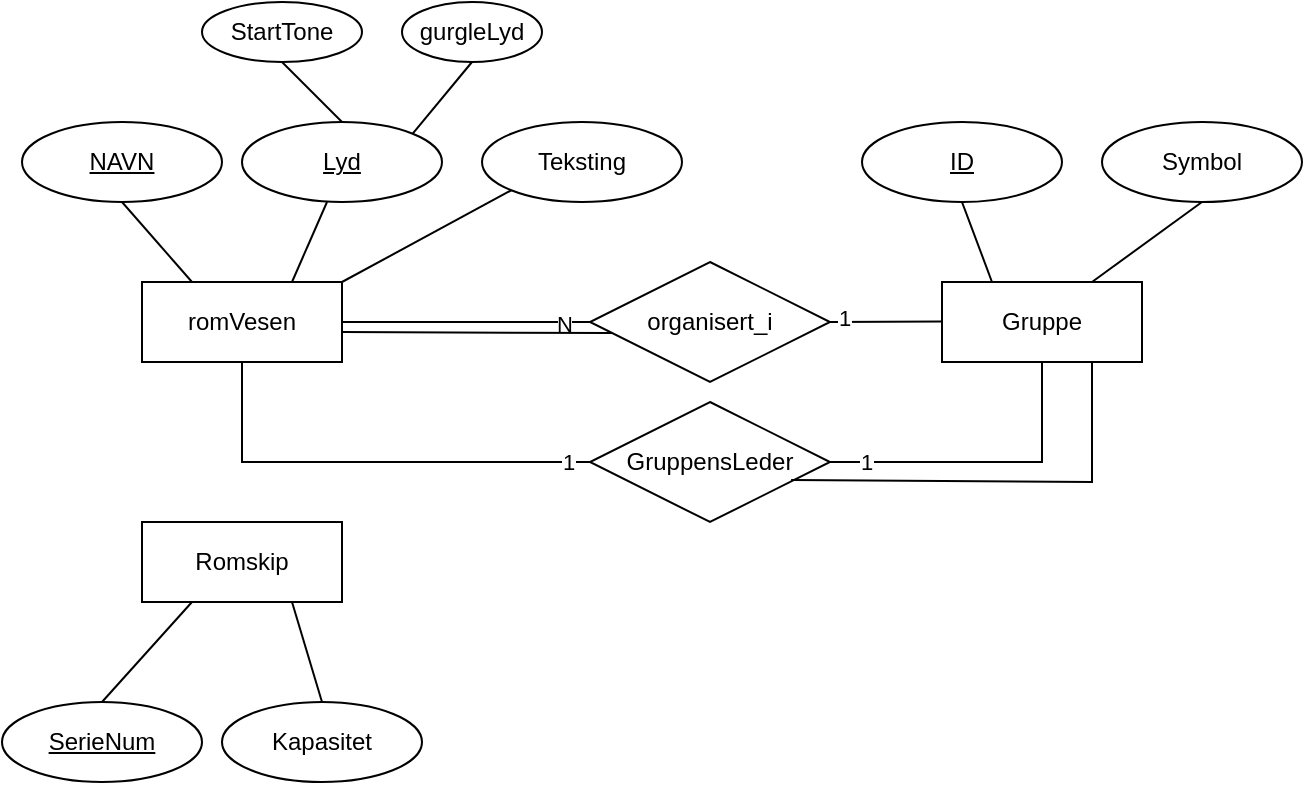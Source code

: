 <mxfile version="21.7.5" type="github">
  <diagram name="Page-1" id="kFGhcCN0mg_fhXQbV3DP">
    <mxGraphModel dx="884" dy="621" grid="1" gridSize="10" guides="1" tooltips="1" connect="1" arrows="1" fold="1" page="1" pageScale="1" pageWidth="827" pageHeight="1169" math="0" shadow="0">
      <root>
        <mxCell id="0" />
        <mxCell id="1" parent="0" />
        <mxCell id="reolGn8s9K4CX1kJprIB-1" value="romVesen" style="whiteSpace=wrap;html=1;align=center;" parent="1" vertex="1">
          <mxGeometry x="70" y="300" width="100" height="40" as="geometry" />
        </mxCell>
        <mxCell id="reolGn8s9K4CX1kJprIB-2" value="NAVN" style="ellipse;whiteSpace=wrap;html=1;align=center;fontStyle=4;" parent="1" vertex="1">
          <mxGeometry x="10" y="220" width="100" height="40" as="geometry" />
        </mxCell>
        <mxCell id="reolGn8s9K4CX1kJprIB-4" value="Lyd" style="ellipse;whiteSpace=wrap;html=1;align=center;fontStyle=4;" parent="1" vertex="1">
          <mxGeometry x="120" y="220" width="100" height="40" as="geometry" />
        </mxCell>
        <mxCell id="reolGn8s9K4CX1kJprIB-6" value="" style="endArrow=none;html=1;rounded=0;exitX=0.25;exitY=0;exitDx=0;exitDy=0;entryX=0.5;entryY=1;entryDx=0;entryDy=0;" parent="1" source="reolGn8s9K4CX1kJprIB-1" target="reolGn8s9K4CX1kJprIB-2" edge="1">
          <mxGeometry relative="1" as="geometry">
            <mxPoint x="180" y="410" as="sourcePoint" />
            <mxPoint x="340" y="410" as="targetPoint" />
          </mxGeometry>
        </mxCell>
        <mxCell id="reolGn8s9K4CX1kJprIB-7" value="" style="endArrow=none;html=1;rounded=0;exitX=0.75;exitY=0;exitDx=0;exitDy=0;entryX=0.425;entryY=1;entryDx=0;entryDy=0;entryPerimeter=0;" parent="1" source="reolGn8s9K4CX1kJprIB-1" target="reolGn8s9K4CX1kJprIB-4" edge="1">
          <mxGeometry relative="1" as="geometry">
            <mxPoint x="180" y="410" as="sourcePoint" />
            <mxPoint x="220" y="280" as="targetPoint" />
          </mxGeometry>
        </mxCell>
        <mxCell id="reolGn8s9K4CX1kJprIB-8" value="gurgleLyd" style="ellipse;whiteSpace=wrap;html=1;align=center;" parent="1" vertex="1">
          <mxGeometry x="200" y="160" width="70" height="30" as="geometry" />
        </mxCell>
        <mxCell id="reolGn8s9K4CX1kJprIB-9" value="StartTone" style="ellipse;whiteSpace=wrap;html=1;align=center;" parent="1" vertex="1">
          <mxGeometry x="100" y="160" width="80" height="30" as="geometry" />
        </mxCell>
        <mxCell id="reolGn8s9K4CX1kJprIB-10" value="" style="endArrow=none;html=1;rounded=0;exitX=0.5;exitY=0;exitDx=0;exitDy=0;entryX=0.5;entryY=1;entryDx=0;entryDy=0;" parent="1" source="reolGn8s9K4CX1kJprIB-4" target="reolGn8s9K4CX1kJprIB-9" edge="1">
          <mxGeometry relative="1" as="geometry">
            <mxPoint x="170" y="310" as="sourcePoint" />
            <mxPoint x="330" y="310" as="targetPoint" />
          </mxGeometry>
        </mxCell>
        <mxCell id="reolGn8s9K4CX1kJprIB-11" value="" style="endArrow=none;html=1;rounded=0;exitX=1;exitY=0;exitDx=0;exitDy=0;entryX=0.5;entryY=1;entryDx=0;entryDy=0;" parent="1" source="reolGn8s9K4CX1kJprIB-4" target="reolGn8s9K4CX1kJprIB-8" edge="1">
          <mxGeometry relative="1" as="geometry">
            <mxPoint x="240" y="230" as="sourcePoint" />
            <mxPoint x="210" y="200" as="targetPoint" />
          </mxGeometry>
        </mxCell>
        <mxCell id="reolGn8s9K4CX1kJprIB-12" value="Teksting" style="ellipse;whiteSpace=wrap;html=1;align=center;" parent="1" vertex="1">
          <mxGeometry x="240" y="220" width="100" height="40" as="geometry" />
        </mxCell>
        <mxCell id="reolGn8s9K4CX1kJprIB-13" value="" style="endArrow=none;html=1;rounded=0;entryX=0;entryY=1;entryDx=0;entryDy=0;exitX=1;exitY=0;exitDx=0;exitDy=0;" parent="1" source="reolGn8s9K4CX1kJprIB-1" target="reolGn8s9K4CX1kJprIB-12" edge="1">
          <mxGeometry relative="1" as="geometry">
            <mxPoint x="170" y="310" as="sourcePoint" />
            <mxPoint x="330" y="310" as="targetPoint" />
          </mxGeometry>
        </mxCell>
        <mxCell id="reolGn8s9K4CX1kJprIB-14" value="organisert_i" style="shape=rhombus;perimeter=rhombusPerimeter;whiteSpace=wrap;html=1;align=center;" parent="1" vertex="1">
          <mxGeometry x="294" y="290" width="120" height="60" as="geometry" />
        </mxCell>
        <mxCell id="reolGn8s9K4CX1kJprIB-15" value="Gruppe" style="whiteSpace=wrap;html=1;align=center;" parent="1" vertex="1">
          <mxGeometry x="470" y="300" width="100" height="40" as="geometry" />
        </mxCell>
        <mxCell id="reolGn8s9K4CX1kJprIB-16" value="" style="endArrow=none;html=1;rounded=0;entryX=0;entryY=0.5;entryDx=0;entryDy=0;" parent="1" target="reolGn8s9K4CX1kJprIB-14" edge="1">
          <mxGeometry relative="1" as="geometry">
            <mxPoint x="170" y="320" as="sourcePoint" />
            <mxPoint x="290" y="320" as="targetPoint" />
          </mxGeometry>
        </mxCell>
        <mxCell id="reolGn8s9K4CX1kJprIB-21" value="N" style="edgeLabel;html=1;align=center;verticalAlign=middle;resizable=0;points=[];" parent="reolGn8s9K4CX1kJprIB-16" vertex="1" connectable="0">
          <mxGeometry x="0.79" y="-1" relative="1" as="geometry">
            <mxPoint as="offset" />
          </mxGeometry>
        </mxCell>
        <mxCell id="reolGn8s9K4CX1kJprIB-18" value="" style="endArrow=none;html=1;rounded=0;entryX=0.092;entryY=0.592;entryDx=0;entryDy=0;entryPerimeter=0;exitX=1;exitY=0.625;exitDx=0;exitDy=0;exitPerimeter=0;" parent="1" source="reolGn8s9K4CX1kJprIB-1" target="reolGn8s9K4CX1kJprIB-14" edge="1">
          <mxGeometry relative="1" as="geometry">
            <mxPoint x="170" y="330" as="sourcePoint" />
            <mxPoint x="310" y="330" as="targetPoint" />
          </mxGeometry>
        </mxCell>
        <mxCell id="reolGn8s9K4CX1kJprIB-19" value="" style="endArrow=none;html=1;rounded=0;exitX=1;exitY=0.5;exitDx=0;exitDy=0;" parent="1" source="reolGn8s9K4CX1kJprIB-14" edge="1">
          <mxGeometry relative="1" as="geometry">
            <mxPoint x="420" y="320" as="sourcePoint" />
            <mxPoint x="470" y="319.75" as="targetPoint" />
          </mxGeometry>
        </mxCell>
        <mxCell id="reolGn8s9K4CX1kJprIB-20" value="1" style="edgeLabel;html=1;align=center;verticalAlign=middle;resizable=0;points=[];" parent="reolGn8s9K4CX1kJprIB-19" vertex="1" connectable="0">
          <mxGeometry x="-0.767" y="2" relative="1" as="geometry">
            <mxPoint as="offset" />
          </mxGeometry>
        </mxCell>
        <mxCell id="reolGn8s9K4CX1kJprIB-22" value="ID" style="whiteSpace=wrap;html=1;align=center;shape=ellipse;perimeter=ellipsePerimeter;fontStyle=4;" parent="1" vertex="1">
          <mxGeometry x="430" y="220" width="100" height="40" as="geometry" />
        </mxCell>
        <mxCell id="reolGn8s9K4CX1kJprIB-23" value="Symbol" style="ellipse;whiteSpace=wrap;html=1;align=center;" parent="1" vertex="1">
          <mxGeometry x="550" y="220" width="100" height="40" as="geometry" />
        </mxCell>
        <mxCell id="reolGn8s9K4CX1kJprIB-24" value="" style="endArrow=none;html=1;rounded=0;entryX=0.25;entryY=0;entryDx=0;entryDy=0;exitX=0.5;exitY=1;exitDx=0;exitDy=0;" parent="1" source="reolGn8s9K4CX1kJprIB-22" target="reolGn8s9K4CX1kJprIB-15" edge="1">
          <mxGeometry relative="1" as="geometry">
            <mxPoint x="280" y="370" as="sourcePoint" />
            <mxPoint x="440" y="370" as="targetPoint" />
          </mxGeometry>
        </mxCell>
        <mxCell id="reolGn8s9K4CX1kJprIB-25" value="" style="endArrow=none;html=1;rounded=0;entryX=0.75;entryY=0;entryDx=0;entryDy=0;exitX=0.5;exitY=1;exitDx=0;exitDy=0;" parent="1" source="reolGn8s9K4CX1kJprIB-23" target="reolGn8s9K4CX1kJprIB-15" edge="1">
          <mxGeometry relative="1" as="geometry">
            <mxPoint x="540" y="280" as="sourcePoint" />
            <mxPoint x="440" y="370" as="targetPoint" />
          </mxGeometry>
        </mxCell>
        <mxCell id="reolGn8s9K4CX1kJprIB-26" value="GruppensLeder" style="shape=rhombus;perimeter=rhombusPerimeter;whiteSpace=wrap;html=1;align=center;" parent="1" vertex="1">
          <mxGeometry x="294" y="360" width="120" height="60" as="geometry" />
        </mxCell>
        <mxCell id="reolGn8s9K4CX1kJprIB-29" value="" style="endArrow=none;html=1;rounded=0;entryX=1;entryY=0.5;entryDx=0;entryDy=0;exitX=0.5;exitY=1;exitDx=0;exitDy=0;" parent="1" source="reolGn8s9K4CX1kJprIB-15" target="reolGn8s9K4CX1kJprIB-26" edge="1">
          <mxGeometry relative="1" as="geometry">
            <mxPoint x="490" y="390" as="sourcePoint" />
            <mxPoint x="490" y="360" as="targetPoint" />
            <Array as="points">
              <mxPoint x="520" y="390" />
            </Array>
          </mxGeometry>
        </mxCell>
        <mxCell id="reolGn8s9K4CX1kJprIB-32" value="1" style="edgeLabel;html=1;align=center;verticalAlign=middle;resizable=0;points=[];" parent="reolGn8s9K4CX1kJprIB-29" vertex="1" connectable="0">
          <mxGeometry x="0.771" relative="1" as="geometry">
            <mxPoint as="offset" />
          </mxGeometry>
        </mxCell>
        <mxCell id="reolGn8s9K4CX1kJprIB-30" value="" style="endArrow=none;html=1;rounded=0;entryX=0.75;entryY=1;entryDx=0;entryDy=0;exitX=0.838;exitY=0.65;exitDx=0;exitDy=0;exitPerimeter=0;" parent="1" source="reolGn8s9K4CX1kJprIB-26" target="reolGn8s9K4CX1kJprIB-15" edge="1">
          <mxGeometry relative="1" as="geometry">
            <mxPoint x="280" y="370" as="sourcePoint" />
            <mxPoint x="530" y="350" as="targetPoint" />
            <Array as="points">
              <mxPoint x="545" y="400" />
            </Array>
          </mxGeometry>
        </mxCell>
        <mxCell id="reolGn8s9K4CX1kJprIB-31" value="" style="endArrow=none;html=1;rounded=0;entryX=0;entryY=0.5;entryDx=0;entryDy=0;exitX=0.5;exitY=1;exitDx=0;exitDy=0;" parent="1" source="reolGn8s9K4CX1kJprIB-1" target="reolGn8s9K4CX1kJprIB-26" edge="1">
          <mxGeometry relative="1" as="geometry">
            <mxPoint x="130" y="350" as="sourcePoint" />
            <mxPoint x="290" y="389.75" as="targetPoint" />
            <Array as="points">
              <mxPoint x="120" y="390" />
            </Array>
          </mxGeometry>
        </mxCell>
        <mxCell id="reolGn8s9K4CX1kJprIB-33" value="1" style="edgeLabel;html=1;align=center;verticalAlign=middle;resizable=0;points=[];" parent="reolGn8s9K4CX1kJprIB-31" vertex="1" connectable="0">
          <mxGeometry x="0.897" relative="1" as="geometry">
            <mxPoint as="offset" />
          </mxGeometry>
        </mxCell>
        <mxCell id="reolGn8s9K4CX1kJprIB-34" value="Romskip" style="whiteSpace=wrap;html=1;align=center;" parent="1" vertex="1">
          <mxGeometry x="70" y="420" width="100" height="40" as="geometry" />
        </mxCell>
        <mxCell id="reolGn8s9K4CX1kJprIB-35" value="SerieNum" style="ellipse;whiteSpace=wrap;html=1;align=center;fontStyle=4;" parent="1" vertex="1">
          <mxGeometry y="510" width="100" height="40" as="geometry" />
        </mxCell>
        <mxCell id="reolGn8s9K4CX1kJprIB-36" value="Kapasitet" style="ellipse;whiteSpace=wrap;html=1;align=center;" parent="1" vertex="1">
          <mxGeometry x="110" y="510" width="100" height="40" as="geometry" />
        </mxCell>
        <mxCell id="reolGn8s9K4CX1kJprIB-37" value="" style="endArrow=none;html=1;rounded=0;exitX=0.25;exitY=1;exitDx=0;exitDy=0;entryX=0.5;entryY=0;entryDx=0;entryDy=0;" parent="1" source="reolGn8s9K4CX1kJprIB-34" target="reolGn8s9K4CX1kJprIB-35" edge="1">
          <mxGeometry relative="1" as="geometry">
            <mxPoint x="240" y="380" as="sourcePoint" />
            <mxPoint x="280" y="430" as="targetPoint" />
            <Array as="points" />
          </mxGeometry>
        </mxCell>
        <mxCell id="reolGn8s9K4CX1kJprIB-38" value="" style="endArrow=none;html=1;rounded=0;exitX=0.75;exitY=1;exitDx=0;exitDy=0;entryX=0.5;entryY=0;entryDx=0;entryDy=0;" parent="1" source="reolGn8s9K4CX1kJprIB-34" target="reolGn8s9K4CX1kJprIB-36" edge="1">
          <mxGeometry relative="1" as="geometry">
            <mxPoint x="180" y="480" as="sourcePoint" />
            <mxPoint x="340" y="480" as="targetPoint" />
          </mxGeometry>
        </mxCell>
      </root>
    </mxGraphModel>
  </diagram>
</mxfile>

